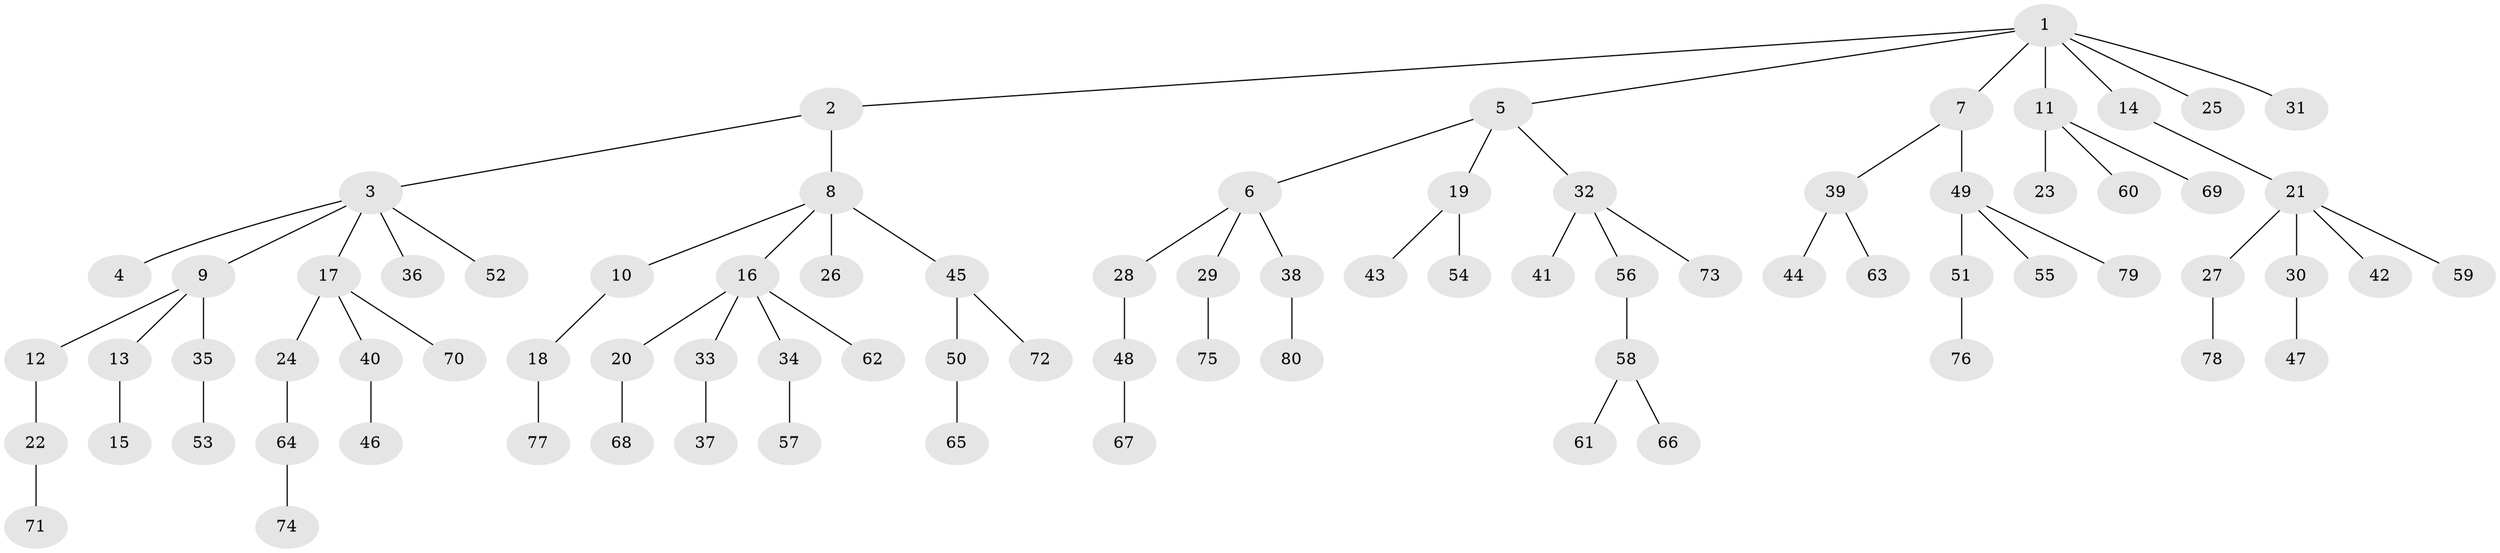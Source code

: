 // original degree distribution, {7: 0.015037593984962405, 4: 0.03759398496240601, 2: 0.2781954887218045, 1: 0.48872180451127817, 5: 0.06015037593984962, 3: 0.11278195488721804, 6: 0.007518796992481203}
// Generated by graph-tools (version 1.1) at 2025/51/03/04/25 22:51:31]
// undirected, 80 vertices, 79 edges
graph export_dot {
  node [color=gray90,style=filled];
  1;
  2;
  3;
  4;
  5;
  6;
  7;
  8;
  9;
  10;
  11;
  12;
  13;
  14;
  15;
  16;
  17;
  18;
  19;
  20;
  21;
  22;
  23;
  24;
  25;
  26;
  27;
  28;
  29;
  30;
  31;
  32;
  33;
  34;
  35;
  36;
  37;
  38;
  39;
  40;
  41;
  42;
  43;
  44;
  45;
  46;
  47;
  48;
  49;
  50;
  51;
  52;
  53;
  54;
  55;
  56;
  57;
  58;
  59;
  60;
  61;
  62;
  63;
  64;
  65;
  66;
  67;
  68;
  69;
  70;
  71;
  72;
  73;
  74;
  75;
  76;
  77;
  78;
  79;
  80;
  1 -- 2 [weight=1.0];
  1 -- 5 [weight=1.0];
  1 -- 7 [weight=1.0];
  1 -- 11 [weight=1.0];
  1 -- 14 [weight=1.0];
  1 -- 25 [weight=1.0];
  1 -- 31 [weight=1.0];
  2 -- 3 [weight=1.0];
  2 -- 8 [weight=1.0];
  3 -- 4 [weight=1.0];
  3 -- 9 [weight=1.0];
  3 -- 17 [weight=1.0];
  3 -- 36 [weight=1.0];
  3 -- 52 [weight=1.0];
  5 -- 6 [weight=1.0];
  5 -- 19 [weight=1.0];
  5 -- 32 [weight=1.0];
  6 -- 28 [weight=1.0];
  6 -- 29 [weight=1.0];
  6 -- 38 [weight=1.0];
  7 -- 39 [weight=1.0];
  7 -- 49 [weight=1.0];
  8 -- 10 [weight=1.0];
  8 -- 16 [weight=1.0];
  8 -- 26 [weight=2.0];
  8 -- 45 [weight=1.0];
  9 -- 12 [weight=1.0];
  9 -- 13 [weight=1.0];
  9 -- 35 [weight=1.0];
  10 -- 18 [weight=1.0];
  11 -- 23 [weight=1.0];
  11 -- 60 [weight=1.0];
  11 -- 69 [weight=1.0];
  12 -- 22 [weight=1.0];
  13 -- 15 [weight=1.0];
  14 -- 21 [weight=1.0];
  16 -- 20 [weight=1.0];
  16 -- 33 [weight=1.0];
  16 -- 34 [weight=1.0];
  16 -- 62 [weight=1.0];
  17 -- 24 [weight=1.0];
  17 -- 40 [weight=1.0];
  17 -- 70 [weight=1.0];
  18 -- 77 [weight=1.0];
  19 -- 43 [weight=1.0];
  19 -- 54 [weight=1.0];
  20 -- 68 [weight=1.0];
  21 -- 27 [weight=1.0];
  21 -- 30 [weight=1.0];
  21 -- 42 [weight=1.0];
  21 -- 59 [weight=1.0];
  22 -- 71 [weight=1.0];
  24 -- 64 [weight=1.0];
  27 -- 78 [weight=1.0];
  28 -- 48 [weight=1.0];
  29 -- 75 [weight=1.0];
  30 -- 47 [weight=2.0];
  32 -- 41 [weight=1.0];
  32 -- 56 [weight=1.0];
  32 -- 73 [weight=1.0];
  33 -- 37 [weight=1.0];
  34 -- 57 [weight=1.0];
  35 -- 53 [weight=1.0];
  38 -- 80 [weight=1.0];
  39 -- 44 [weight=2.0];
  39 -- 63 [weight=1.0];
  40 -- 46 [weight=1.0];
  45 -- 50 [weight=1.0];
  45 -- 72 [weight=1.0];
  48 -- 67 [weight=1.0];
  49 -- 51 [weight=1.0];
  49 -- 55 [weight=1.0];
  49 -- 79 [weight=1.0];
  50 -- 65 [weight=1.0];
  51 -- 76 [weight=1.0];
  56 -- 58 [weight=1.0];
  58 -- 61 [weight=1.0];
  58 -- 66 [weight=1.0];
  64 -- 74 [weight=1.0];
}
